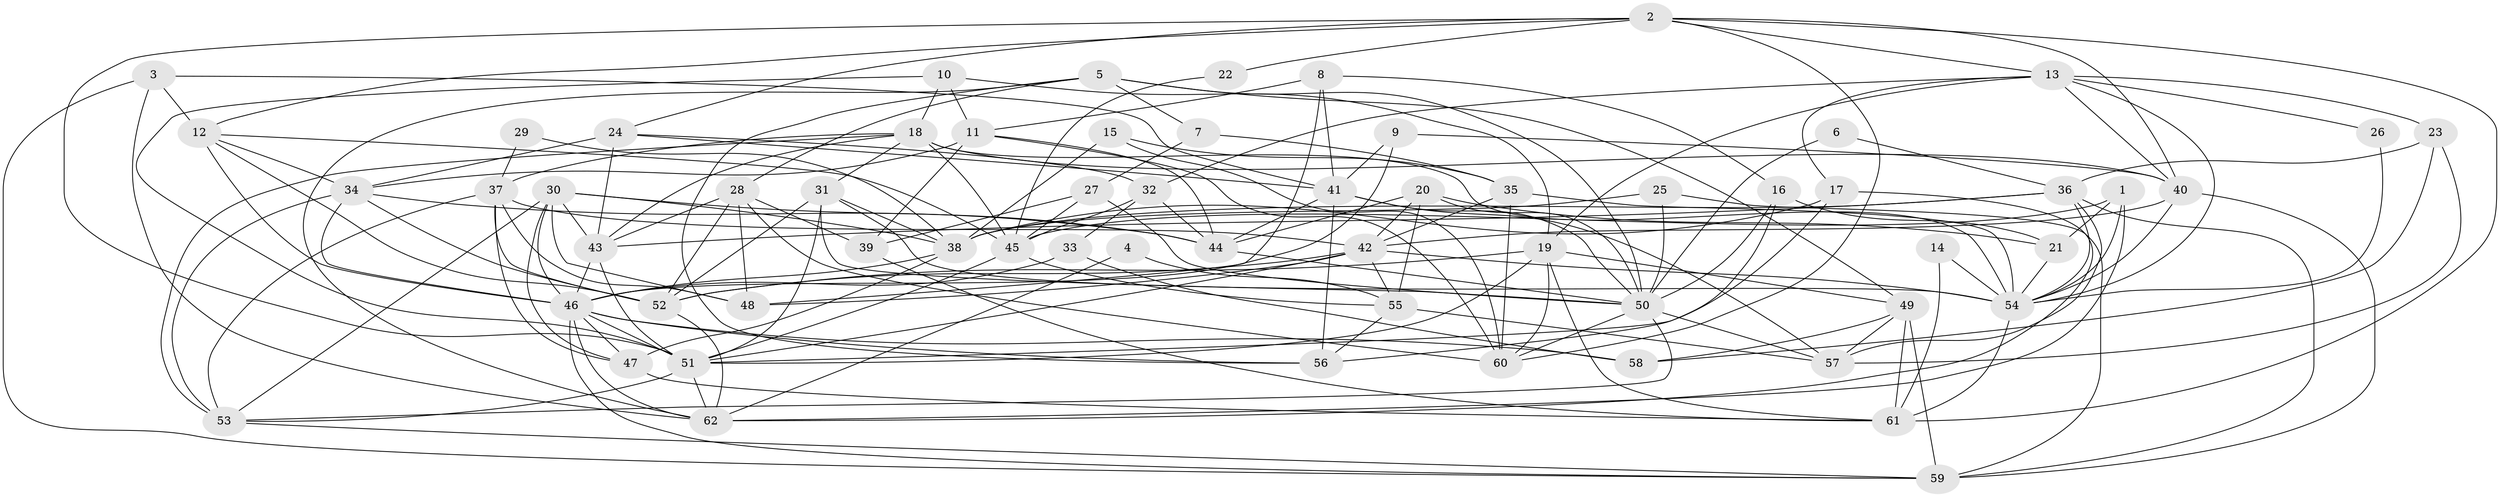// original degree distribution, {3: 0.2682926829268293, 5: 0.13821138211382114, 7: 0.056910569105691054, 2: 0.17886178861788618, 4: 0.21951219512195122, 6: 0.12195121951219512, 8: 0.008130081300813009, 9: 0.008130081300813009}
// Generated by graph-tools (version 1.1) at 2025/26/03/09/25 03:26:19]
// undirected, 62 vertices, 180 edges
graph export_dot {
graph [start="1"]
  node [color=gray90,style=filled];
  1;
  2;
  3;
  4;
  5;
  6;
  7;
  8;
  9;
  10;
  11;
  12;
  13;
  14;
  15;
  16;
  17;
  18;
  19;
  20;
  21;
  22;
  23;
  24;
  25;
  26;
  27;
  28;
  29;
  30;
  31;
  32;
  33;
  34;
  35;
  36;
  37;
  38;
  39;
  40;
  41;
  42;
  43;
  44;
  45;
  46;
  47;
  48;
  49;
  50;
  51;
  52;
  53;
  54;
  55;
  56;
  57;
  58;
  59;
  60;
  61;
  62;
  1 -- 21 [weight=1.0];
  1 -- 45 [weight=1.0];
  1 -- 54 [weight=1.0];
  1 -- 62 [weight=1.0];
  2 -- 12 [weight=1.0];
  2 -- 13 [weight=1.0];
  2 -- 22 [weight=1.0];
  2 -- 24 [weight=1.0];
  2 -- 40 [weight=1.0];
  2 -- 51 [weight=1.0];
  2 -- 60 [weight=1.0];
  2 -- 61 [weight=1.0];
  3 -- 12 [weight=1.0];
  3 -- 41 [weight=1.0];
  3 -- 59 [weight=1.0];
  3 -- 62 [weight=1.0];
  4 -- 55 [weight=1.0];
  4 -- 62 [weight=1.0];
  5 -- 7 [weight=1.0];
  5 -- 28 [weight=1.0];
  5 -- 49 [weight=1.0];
  5 -- 50 [weight=1.0];
  5 -- 56 [weight=1.0];
  5 -- 62 [weight=1.0];
  6 -- 36 [weight=1.0];
  6 -- 50 [weight=1.0];
  7 -- 27 [weight=1.0];
  7 -- 35 [weight=1.0];
  8 -- 11 [weight=1.0];
  8 -- 16 [weight=1.0];
  8 -- 41 [weight=1.0];
  8 -- 48 [weight=1.0];
  9 -- 40 [weight=1.0];
  9 -- 41 [weight=1.0];
  9 -- 46 [weight=1.0];
  10 -- 11 [weight=1.0];
  10 -- 18 [weight=1.0];
  10 -- 19 [weight=1.0];
  10 -- 51 [weight=1.0];
  11 -- 34 [weight=1.0];
  11 -- 39 [weight=1.0];
  11 -- 44 [weight=1.0];
  11 -- 60 [weight=1.0];
  12 -- 34 [weight=1.0];
  12 -- 45 [weight=1.0];
  12 -- 46 [weight=1.0];
  12 -- 52 [weight=1.0];
  13 -- 17 [weight=1.0];
  13 -- 19 [weight=1.0];
  13 -- 23 [weight=1.0];
  13 -- 26 [weight=1.0];
  13 -- 32 [weight=1.0];
  13 -- 40 [weight=1.0];
  13 -- 54 [weight=1.0];
  14 -- 54 [weight=1.0];
  14 -- 61 [weight=1.0];
  15 -- 35 [weight=1.0];
  15 -- 38 [weight=1.0];
  15 -- 60 [weight=1.0];
  16 -- 21 [weight=1.0];
  16 -- 50 [weight=1.0];
  16 -- 56 [weight=1.0];
  17 -- 38 [weight=1.0];
  17 -- 51 [weight=1.0];
  17 -- 62 [weight=1.0];
  18 -- 31 [weight=1.0];
  18 -- 37 [weight=1.0];
  18 -- 40 [weight=1.0];
  18 -- 43 [weight=1.0];
  18 -- 45 [weight=1.0];
  18 -- 53 [weight=1.0];
  18 -- 54 [weight=2.0];
  19 -- 49 [weight=1.0];
  19 -- 51 [weight=1.0];
  19 -- 52 [weight=1.0];
  19 -- 60 [weight=1.0];
  19 -- 61 [weight=1.0];
  20 -- 21 [weight=1.0];
  20 -- 42 [weight=1.0];
  20 -- 44 [weight=1.0];
  20 -- 50 [weight=1.0];
  20 -- 55 [weight=1.0];
  21 -- 54 [weight=1.0];
  22 -- 45 [weight=1.0];
  23 -- 36 [weight=1.0];
  23 -- 57 [weight=1.0];
  23 -- 58 [weight=1.0];
  24 -- 32 [weight=1.0];
  24 -- 34 [weight=1.0];
  24 -- 41 [weight=1.0];
  24 -- 43 [weight=2.0];
  25 -- 38 [weight=1.0];
  25 -- 50 [weight=1.0];
  25 -- 59 [weight=1.0];
  26 -- 54 [weight=1.0];
  27 -- 39 [weight=1.0];
  27 -- 45 [weight=1.0];
  27 -- 50 [weight=1.0];
  28 -- 39 [weight=1.0];
  28 -- 43 [weight=1.0];
  28 -- 48 [weight=1.0];
  28 -- 52 [weight=1.0];
  28 -- 60 [weight=1.0];
  29 -- 37 [weight=1.0];
  29 -- 38 [weight=1.0];
  30 -- 38 [weight=1.0];
  30 -- 43 [weight=1.0];
  30 -- 44 [weight=1.0];
  30 -- 46 [weight=1.0];
  30 -- 47 [weight=1.0];
  30 -- 48 [weight=1.0];
  30 -- 53 [weight=1.0];
  31 -- 38 [weight=1.0];
  31 -- 50 [weight=1.0];
  31 -- 51 [weight=1.0];
  31 -- 52 [weight=2.0];
  31 -- 54 [weight=1.0];
  32 -- 33 [weight=1.0];
  32 -- 44 [weight=1.0];
  32 -- 45 [weight=1.0];
  33 -- 46 [weight=1.0];
  33 -- 58 [weight=1.0];
  34 -- 44 [weight=1.0];
  34 -- 46 [weight=1.0];
  34 -- 52 [weight=1.0];
  34 -- 53 [weight=1.0];
  35 -- 42 [weight=1.0];
  35 -- 54 [weight=1.0];
  35 -- 60 [weight=1.0];
  36 -- 38 [weight=1.0];
  36 -- 43 [weight=1.0];
  36 -- 54 [weight=1.0];
  36 -- 57 [weight=1.0];
  36 -- 59 [weight=1.0];
  37 -- 42 [weight=1.0];
  37 -- 47 [weight=1.0];
  37 -- 48 [weight=1.0];
  37 -- 52 [weight=1.0];
  37 -- 53 [weight=1.0];
  38 -- 46 [weight=1.0];
  38 -- 47 [weight=1.0];
  39 -- 61 [weight=1.0];
  40 -- 42 [weight=1.0];
  40 -- 54 [weight=1.0];
  40 -- 59 [weight=1.0];
  41 -- 44 [weight=1.0];
  41 -- 50 [weight=1.0];
  41 -- 56 [weight=1.0];
  41 -- 57 [weight=1.0];
  42 -- 48 [weight=1.0];
  42 -- 51 [weight=1.0];
  42 -- 52 [weight=1.0];
  42 -- 54 [weight=1.0];
  42 -- 55 [weight=1.0];
  43 -- 46 [weight=1.0];
  43 -- 51 [weight=1.0];
  44 -- 50 [weight=1.0];
  45 -- 51 [weight=1.0];
  45 -- 55 [weight=1.0];
  46 -- 47 [weight=1.0];
  46 -- 51 [weight=1.0];
  46 -- 56 [weight=1.0];
  46 -- 58 [weight=1.0];
  46 -- 59 [weight=1.0];
  46 -- 62 [weight=1.0];
  47 -- 61 [weight=1.0];
  49 -- 57 [weight=1.0];
  49 -- 58 [weight=1.0];
  49 -- 59 [weight=1.0];
  49 -- 61 [weight=1.0];
  50 -- 53 [weight=1.0];
  50 -- 57 [weight=1.0];
  50 -- 60 [weight=1.0];
  51 -- 53 [weight=1.0];
  51 -- 62 [weight=1.0];
  52 -- 62 [weight=1.0];
  53 -- 59 [weight=1.0];
  54 -- 61 [weight=1.0];
  55 -- 56 [weight=1.0];
  55 -- 57 [weight=1.0];
}
